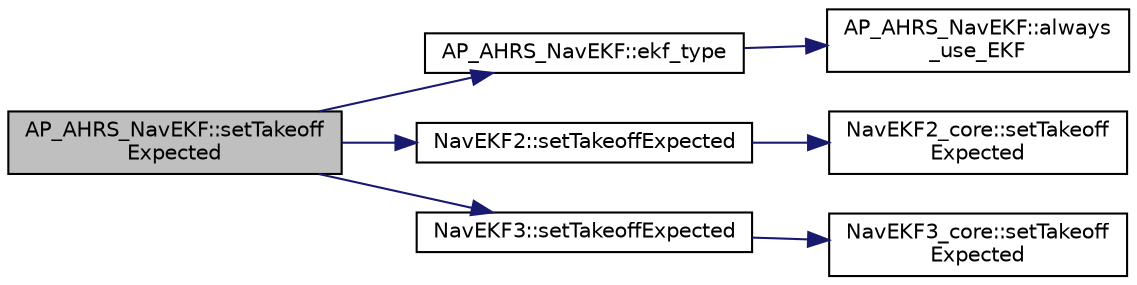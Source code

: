 digraph "AP_AHRS_NavEKF::setTakeoffExpected"
{
 // INTERACTIVE_SVG=YES
  edge [fontname="Helvetica",fontsize="10",labelfontname="Helvetica",labelfontsize="10"];
  node [fontname="Helvetica",fontsize="10",shape=record];
  rankdir="LR";
  Node1 [label="AP_AHRS_NavEKF::setTakeoff\lExpected",height=0.2,width=0.4,color="black", fillcolor="grey75", style="filled", fontcolor="black"];
  Node1 -> Node2 [color="midnightblue",fontsize="10",style="solid",fontname="Helvetica"];
  Node2 [label="AP_AHRS_NavEKF::ekf_type",height=0.2,width=0.4,color="black", fillcolor="white", style="filled",URL="$classAP__AHRS__NavEKF.html#a2421598bfc909c228709f99347a5fcea"];
  Node2 -> Node3 [color="midnightblue",fontsize="10",style="solid",fontname="Helvetica"];
  Node3 [label="AP_AHRS_NavEKF::always\l_use_EKF",height=0.2,width=0.4,color="black", fillcolor="white", style="filled",URL="$classAP__AHRS__NavEKF.html#a9af775a381a41ff78ac75a06ba7b1a05"];
  Node1 -> Node4 [color="midnightblue",fontsize="10",style="solid",fontname="Helvetica"];
  Node4 [label="NavEKF2::setTakeoffExpected",height=0.2,width=0.4,color="black", fillcolor="white", style="filled",URL="$classNavEKF2.html#a6a5280f84beae2ba371aec4e0e98911d"];
  Node4 -> Node5 [color="midnightblue",fontsize="10",style="solid",fontname="Helvetica"];
  Node5 [label="NavEKF2_core::setTakeoff\lExpected",height=0.2,width=0.4,color="black", fillcolor="white", style="filled",URL="$classNavEKF2__core.html#a1ed8086357824add6bb57e905217fb6a"];
  Node1 -> Node6 [color="midnightblue",fontsize="10",style="solid",fontname="Helvetica"];
  Node6 [label="NavEKF3::setTakeoffExpected",height=0.2,width=0.4,color="black", fillcolor="white", style="filled",URL="$classNavEKF3.html#a0f83b5541040bcad6900071f979570f2"];
  Node6 -> Node7 [color="midnightblue",fontsize="10",style="solid",fontname="Helvetica"];
  Node7 [label="NavEKF3_core::setTakeoff\lExpected",height=0.2,width=0.4,color="black", fillcolor="white", style="filled",URL="$classNavEKF3__core.html#a959a5b705dda7d622a54ac15d7fcd38e"];
}
